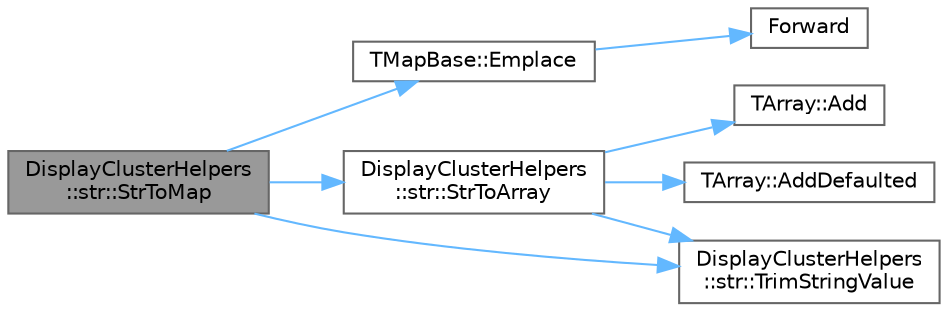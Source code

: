 digraph "DisplayClusterHelpers::str::StrToMap"
{
 // INTERACTIVE_SVG=YES
 // LATEX_PDF_SIZE
  bgcolor="transparent";
  edge [fontname=Helvetica,fontsize=10,labelfontname=Helvetica,labelfontsize=10];
  node [fontname=Helvetica,fontsize=10,shape=box,height=0.2,width=0.4];
  rankdir="LR";
  Node1 [id="Node000001",label="DisplayClusterHelpers\l::str::StrToMap",height=0.2,width=0.4,color="gray40", fillcolor="grey60", style="filled", fontcolor="black",tooltip=" "];
  Node1 -> Node2 [id="edge1_Node000001_Node000002",color="steelblue1",style="solid",tooltip=" "];
  Node2 [id="Node000002",label="TMapBase::Emplace",height=0.2,width=0.4,color="grey40", fillcolor="white", style="filled",URL="$d8/dad/classTMapBase.html#aedf2f4b6ff746fae0226902fbbff08f7",tooltip="Sets the value associated with a key."];
  Node2 -> Node3 [id="edge2_Node000002_Node000003",color="steelblue1",style="solid",tooltip=" "];
  Node3 [id="Node000003",label="Forward",height=0.2,width=0.4,color="grey40", fillcolor="white", style="filled",URL="$d4/d24/UnrealTemplate_8h.html#a68f280c1d561a8899a1e9e3ea8405d00",tooltip="Forward will cast a reference to an rvalue reference."];
  Node1 -> Node4 [id="edge3_Node000001_Node000004",color="steelblue1",style="solid",tooltip=" "];
  Node4 [id="Node000004",label="DisplayClusterHelpers\l::str::StrToArray",height=0.2,width=0.4,color="grey40", fillcolor="white", style="filled",URL="$df/de2/namespaceDisplayClusterHelpers_1_1str.html#a0f46fd21e7d4aee25c343dac35e924f5",tooltip=" "];
  Node4 -> Node5 [id="edge4_Node000004_Node000005",color="steelblue1",style="solid",tooltip=" "];
  Node5 [id="Node000005",label="TArray::Add",height=0.2,width=0.4,color="grey40", fillcolor="white", style="filled",URL="$d4/d52/classTArray.html#a94f6bf2bef04382fc79010abad57d823",tooltip="Adds a new item to the end of the array, possibly reallocating the whole array to fit."];
  Node4 -> Node6 [id="edge5_Node000004_Node000006",color="steelblue1",style="solid",tooltip=" "];
  Node6 [id="Node000006",label="TArray::AddDefaulted",height=0.2,width=0.4,color="grey40", fillcolor="white", style="filled",URL="$d4/d52/classTArray.html#a287d1892bc39dd2a51b0c2ecd646998a",tooltip="Adds new items to the end of the array, possibly reallocating the whole array to fit."];
  Node4 -> Node7 [id="edge6_Node000004_Node000007",color="steelblue1",style="solid",tooltip=" "];
  Node7 [id="Node000007",label="DisplayClusterHelpers\l::str::TrimStringValue",height=0.2,width=0.4,color="grey40", fillcolor="white", style="filled",URL="$df/de2/namespaceDisplayClusterHelpers_1_1str.html#aa74f31b4252bca1f4bb6693b27b833c8",tooltip=" "];
  Node1 -> Node7 [id="edge7_Node000001_Node000007",color="steelblue1",style="solid",tooltip=" "];
}

